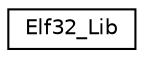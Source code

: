 digraph "Graphical Class Hierarchy"
{
 // LATEX_PDF_SIZE
  edge [fontname="Helvetica",fontsize="10",labelfontname="Helvetica",labelfontsize="10"];
  node [fontname="Helvetica",fontsize="10",shape=record];
  rankdir="LR";
  Node0 [label="Elf32_Lib",height=0.2,width=0.4,color="black", fillcolor="white", style="filled",URL="$structElf32__Lib.html",tooltip=" "];
}
